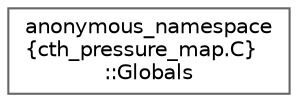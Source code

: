 digraph "Graphical Class Hierarchy"
{
 // INTERACTIVE_SVG=YES
 // LATEX_PDF_SIZE
  bgcolor="transparent";
  edge [fontname=Helvetica,fontsize=10,labelfontname=Helvetica,labelfontsize=10];
  node [fontname=Helvetica,fontsize=10,shape=box,height=0.2,width=0.4];
  rankdir="LR";
  Node0 [id="Node000000",label="anonymous_namespace\l\{cth_pressure_map.C\}\l::Globals",height=0.2,width=0.4,color="grey40", fillcolor="white", style="filled",URL="$structanonymous__namespace_02cth__pressure__map_8C_03_1_1Globals.html",tooltip=" "];
}
